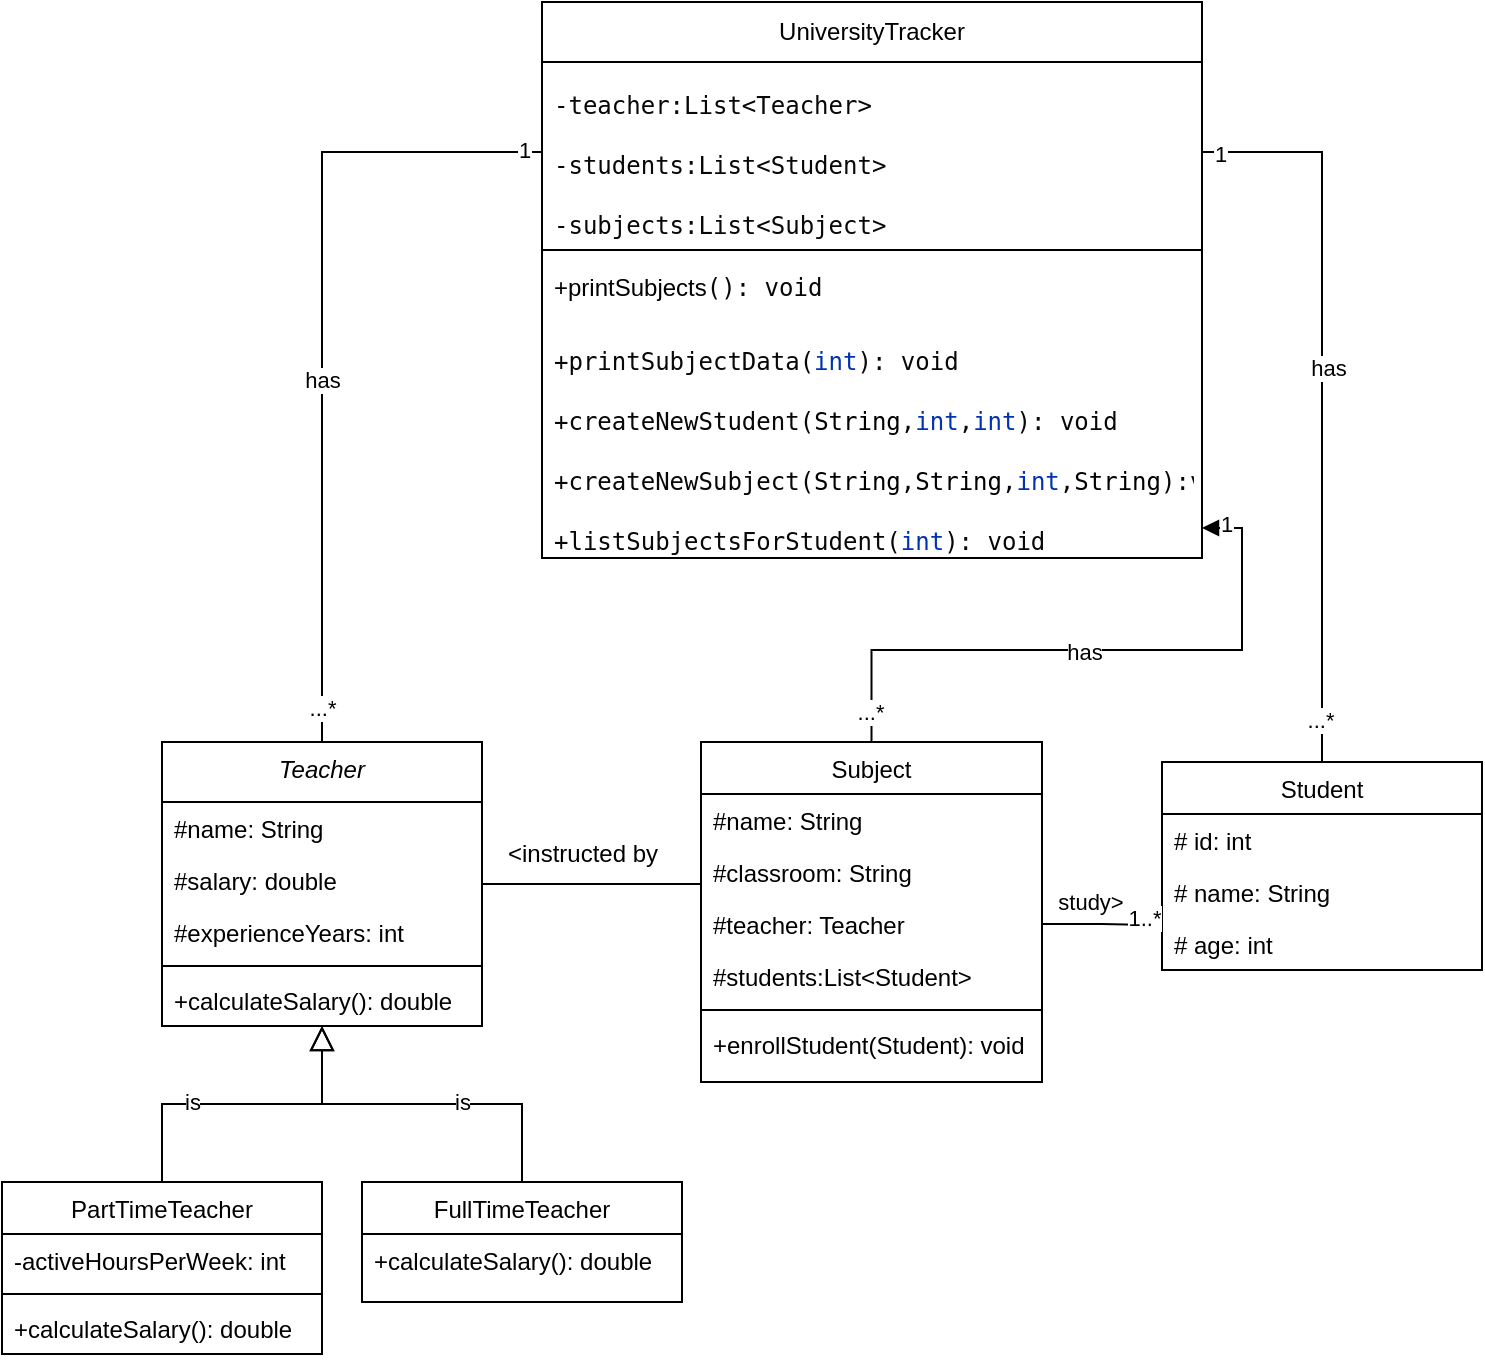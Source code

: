 <mxfile version="21.6.9" type="github">
  <diagram id="C5RBs43oDa-KdzZeNtuy" name="Page-1">
    <mxGraphModel dx="1621" dy="1593" grid="1" gridSize="10" guides="1" tooltips="1" connect="1" arrows="1" fold="1" page="1" pageScale="1" pageWidth="827" pageHeight="1169" math="0" shadow="0">
      <root>
        <mxCell id="WIyWlLk6GJQsqaUBKTNV-0" />
        <mxCell id="WIyWlLk6GJQsqaUBKTNV-1" parent="WIyWlLk6GJQsqaUBKTNV-0" />
        <mxCell id="6salKoNTIVu9IoD2NEyQ-0" style="edgeStyle=orthogonalEdgeStyle;rounded=0;orthogonalLoop=1;jettySize=auto;html=1;entryX=0;entryY=0.5;entryDx=0;entryDy=0;endArrow=none;endFill=0;" parent="WIyWlLk6GJQsqaUBKTNV-1" source="6salKoNTIVu9IoD2NEyQ-1" target="6salKoNTIVu9IoD2NEyQ-29" edge="1">
          <mxGeometry relative="1" as="geometry" />
        </mxCell>
        <mxCell id="6salKoNTIVu9IoD2NEyQ-43" value="...*" style="edgeLabel;html=1;align=center;verticalAlign=middle;resizable=0;points=[];" parent="6salKoNTIVu9IoD2NEyQ-0" vertex="1" connectable="0">
          <mxGeometry x="-0.914" y="2" relative="1" as="geometry">
            <mxPoint x="2" as="offset" />
          </mxGeometry>
        </mxCell>
        <mxCell id="6salKoNTIVu9IoD2NEyQ-44" value="1" style="edgeLabel;html=1;align=center;verticalAlign=middle;resizable=0;points=[];" parent="6salKoNTIVu9IoD2NEyQ-0" vertex="1" connectable="0">
          <mxGeometry x="0.962" y="1" relative="1" as="geometry">
            <mxPoint x="-2" as="offset" />
          </mxGeometry>
        </mxCell>
        <mxCell id="6salKoNTIVu9IoD2NEyQ-53" value="has" style="edgeLabel;html=1;align=center;verticalAlign=middle;resizable=0;points=[];" parent="6salKoNTIVu9IoD2NEyQ-0" vertex="1" connectable="0">
          <mxGeometry x="-0.104" relative="1" as="geometry">
            <mxPoint as="offset" />
          </mxGeometry>
        </mxCell>
        <mxCell id="6salKoNTIVu9IoD2NEyQ-1" value="Teacher" style="swimlane;fontStyle=2;align=center;verticalAlign=top;childLayout=stackLayout;horizontal=1;startSize=30;horizontalStack=0;resizeParent=1;resizeLast=0;collapsible=1;marginBottom=0;rounded=0;shadow=0;strokeWidth=1;" parent="WIyWlLk6GJQsqaUBKTNV-1" vertex="1">
          <mxGeometry x="40" y="100" width="160" height="142" as="geometry">
            <mxRectangle x="230" y="140" width="160" height="26" as="alternateBounds" />
          </mxGeometry>
        </mxCell>
        <mxCell id="6salKoNTIVu9IoD2NEyQ-2" value="#name: String" style="text;align=left;verticalAlign=top;spacingLeft=4;spacingRight=4;overflow=hidden;rotatable=0;points=[[0,0.5],[1,0.5]];portConstraint=eastwest;" parent="6salKoNTIVu9IoD2NEyQ-1" vertex="1">
          <mxGeometry y="30" width="160" height="26" as="geometry" />
        </mxCell>
        <mxCell id="6salKoNTIVu9IoD2NEyQ-3" value="#salary: double" style="text;align=left;verticalAlign=top;spacingLeft=4;spacingRight=4;overflow=hidden;rotatable=0;points=[[0,0.5],[1,0.5]];portConstraint=eastwest;rounded=0;shadow=0;html=0;" parent="6salKoNTIVu9IoD2NEyQ-1" vertex="1">
          <mxGeometry y="56" width="160" height="26" as="geometry" />
        </mxCell>
        <mxCell id="6salKoNTIVu9IoD2NEyQ-4" value="#experienceYears: int" style="text;align=left;verticalAlign=top;spacingLeft=4;spacingRight=4;overflow=hidden;rotatable=0;points=[[0,0.5],[1,0.5]];portConstraint=eastwest;rounded=0;shadow=0;html=0;" parent="6salKoNTIVu9IoD2NEyQ-1" vertex="1">
          <mxGeometry y="82" width="160" height="26" as="geometry" />
        </mxCell>
        <mxCell id="6salKoNTIVu9IoD2NEyQ-5" value="" style="line;html=1;strokeWidth=1;align=left;verticalAlign=middle;spacingTop=-1;spacingLeft=3;spacingRight=3;rotatable=0;labelPosition=right;points=[];portConstraint=eastwest;" parent="6salKoNTIVu9IoD2NEyQ-1" vertex="1">
          <mxGeometry y="108" width="160" height="8" as="geometry" />
        </mxCell>
        <mxCell id="6salKoNTIVu9IoD2NEyQ-6" value="+calculateSalary(): double" style="text;align=left;verticalAlign=top;spacingLeft=4;spacingRight=4;overflow=hidden;rotatable=0;points=[[0,0.5],[1,0.5]];portConstraint=eastwest;" parent="6salKoNTIVu9IoD2NEyQ-1" vertex="1">
          <mxGeometry y="116" width="160" height="26" as="geometry" />
        </mxCell>
        <mxCell id="6salKoNTIVu9IoD2NEyQ-7" value="PartTimeTeacher" style="swimlane;fontStyle=0;align=center;verticalAlign=top;childLayout=stackLayout;horizontal=1;startSize=26;horizontalStack=0;resizeParent=1;resizeLast=0;collapsible=1;marginBottom=0;rounded=0;shadow=0;strokeWidth=1;" parent="WIyWlLk6GJQsqaUBKTNV-1" vertex="1">
          <mxGeometry x="-40" y="320" width="160" height="86" as="geometry">
            <mxRectangle x="130" y="380" width="160" height="26" as="alternateBounds" />
          </mxGeometry>
        </mxCell>
        <mxCell id="6salKoNTIVu9IoD2NEyQ-8" value="-activeHoursPerWeek: int" style="text;align=left;verticalAlign=top;spacingLeft=4;spacingRight=4;overflow=hidden;rotatable=0;points=[[0,0.5],[1,0.5]];portConstraint=eastwest;" parent="6salKoNTIVu9IoD2NEyQ-7" vertex="1">
          <mxGeometry y="26" width="160" height="26" as="geometry" />
        </mxCell>
        <mxCell id="6salKoNTIVu9IoD2NEyQ-9" value="" style="line;html=1;strokeWidth=1;align=left;verticalAlign=middle;spacingTop=-1;spacingLeft=3;spacingRight=3;rotatable=0;labelPosition=right;points=[];portConstraint=eastwest;" parent="6salKoNTIVu9IoD2NEyQ-7" vertex="1">
          <mxGeometry y="52" width="160" height="8" as="geometry" />
        </mxCell>
        <mxCell id="6salKoNTIVu9IoD2NEyQ-10" value="+calculateSalary(): double" style="text;align=left;verticalAlign=top;spacingLeft=4;spacingRight=4;overflow=hidden;rotatable=0;points=[[0,0.5],[1,0.5]];portConstraint=eastwest;" parent="6salKoNTIVu9IoD2NEyQ-7" vertex="1">
          <mxGeometry y="60" width="160" height="26" as="geometry" />
        </mxCell>
        <mxCell id="6salKoNTIVu9IoD2NEyQ-11" value="" style="endArrow=block;endSize=10;endFill=0;shadow=0;strokeWidth=1;rounded=0;edgeStyle=elbowEdgeStyle;elbow=vertical;" parent="WIyWlLk6GJQsqaUBKTNV-1" source="6salKoNTIVu9IoD2NEyQ-7" target="6salKoNTIVu9IoD2NEyQ-1" edge="1">
          <mxGeometry width="160" relative="1" as="geometry">
            <mxPoint x="200" y="203" as="sourcePoint" />
            <mxPoint x="200" y="203" as="targetPoint" />
          </mxGeometry>
        </mxCell>
        <mxCell id="6salKoNTIVu9IoD2NEyQ-52" value="is" style="edgeLabel;html=1;align=center;verticalAlign=middle;resizable=0;points=[];" parent="6salKoNTIVu9IoD2NEyQ-11" vertex="1" connectable="0">
          <mxGeometry x="-0.32" y="1" relative="1" as="geometry">
            <mxPoint as="offset" />
          </mxGeometry>
        </mxCell>
        <mxCell id="6salKoNTIVu9IoD2NEyQ-12" value="FullTimeTeacher" style="swimlane;fontStyle=0;align=center;verticalAlign=top;childLayout=stackLayout;horizontal=1;startSize=26;horizontalStack=0;resizeParent=1;resizeLast=0;collapsible=1;marginBottom=0;rounded=0;shadow=0;strokeWidth=1;" parent="WIyWlLk6GJQsqaUBKTNV-1" vertex="1">
          <mxGeometry x="140" y="320" width="160" height="60" as="geometry">
            <mxRectangle x="340" y="380" width="170" height="26" as="alternateBounds" />
          </mxGeometry>
        </mxCell>
        <mxCell id="6salKoNTIVu9IoD2NEyQ-13" value="+calculateSalary(): double" style="text;align=left;verticalAlign=top;spacingLeft=4;spacingRight=4;overflow=hidden;rotatable=0;points=[[0,0.5],[1,0.5]];portConstraint=eastwest;" parent="6salKoNTIVu9IoD2NEyQ-12" vertex="1">
          <mxGeometry y="26" width="160" height="26" as="geometry" />
        </mxCell>
        <mxCell id="6salKoNTIVu9IoD2NEyQ-14" value="" style="endArrow=block;endSize=10;endFill=0;shadow=0;strokeWidth=1;rounded=0;edgeStyle=elbowEdgeStyle;elbow=vertical;" parent="WIyWlLk6GJQsqaUBKTNV-1" source="6salKoNTIVu9IoD2NEyQ-12" target="6salKoNTIVu9IoD2NEyQ-1" edge="1">
          <mxGeometry width="160" relative="1" as="geometry">
            <mxPoint x="210" y="373" as="sourcePoint" />
            <mxPoint x="310" y="271" as="targetPoint" />
          </mxGeometry>
        </mxCell>
        <mxCell id="6salKoNTIVu9IoD2NEyQ-51" value="is" style="edgeLabel;html=1;align=center;verticalAlign=middle;resizable=0;points=[];" parent="6salKoNTIVu9IoD2NEyQ-14" vertex="1" connectable="0">
          <mxGeometry x="0.559" y="3" relative="1" as="geometry">
            <mxPoint x="73" y="-1" as="offset" />
          </mxGeometry>
        </mxCell>
        <mxCell id="6salKoNTIVu9IoD2NEyQ-15" style="edgeStyle=orthogonalEdgeStyle;rounded=0;orthogonalLoop=1;jettySize=auto;html=1;entryX=1;entryY=0.5;entryDx=0;entryDy=0;endArrow=block;endFill=1;" parent="WIyWlLk6GJQsqaUBKTNV-1" source="6salKoNTIVu9IoD2NEyQ-16" target="6salKoNTIVu9IoD2NEyQ-36" edge="1">
          <mxGeometry relative="1" as="geometry" />
        </mxCell>
        <mxCell id="6salKoNTIVu9IoD2NEyQ-45" value="1" style="edgeLabel;html=1;align=center;verticalAlign=middle;resizable=0;points=[];" parent="6salKoNTIVu9IoD2NEyQ-15" vertex="1" connectable="0">
          <mxGeometry x="0.927" y="-2" relative="1" as="geometry">
            <mxPoint as="offset" />
          </mxGeometry>
        </mxCell>
        <mxCell id="6salKoNTIVu9IoD2NEyQ-46" value="...*" style="edgeLabel;html=1;align=center;verticalAlign=middle;resizable=0;points=[];" parent="6salKoNTIVu9IoD2NEyQ-15" vertex="1" connectable="0">
          <mxGeometry x="-0.905" y="1" relative="1" as="geometry">
            <mxPoint as="offset" />
          </mxGeometry>
        </mxCell>
        <mxCell id="6salKoNTIVu9IoD2NEyQ-50" value="has" style="edgeLabel;html=1;align=center;verticalAlign=middle;resizable=0;points=[];" parent="6salKoNTIVu9IoD2NEyQ-15" vertex="1" connectable="0">
          <mxGeometry x="-0.025" y="-1" relative="1" as="geometry">
            <mxPoint as="offset" />
          </mxGeometry>
        </mxCell>
        <mxCell id="6salKoNTIVu9IoD2NEyQ-16" value="Subject" style="swimlane;fontStyle=0;align=center;verticalAlign=top;childLayout=stackLayout;horizontal=1;startSize=26;horizontalStack=0;resizeParent=1;resizeLast=0;collapsible=1;marginBottom=0;rounded=0;shadow=0;strokeWidth=1;" parent="WIyWlLk6GJQsqaUBKTNV-1" vertex="1">
          <mxGeometry x="309.5" y="100" width="170.5" height="170" as="geometry">
            <mxRectangle x="550" y="140" width="160" height="26" as="alternateBounds" />
          </mxGeometry>
        </mxCell>
        <mxCell id="6salKoNTIVu9IoD2NEyQ-17" value="#name: String&#xa;" style="text;align=left;verticalAlign=top;spacingLeft=4;spacingRight=4;overflow=hidden;rotatable=0;points=[[0,0.5],[1,0.5]];portConstraint=eastwest;" parent="6salKoNTIVu9IoD2NEyQ-16" vertex="1">
          <mxGeometry y="26" width="170.5" height="26" as="geometry" />
        </mxCell>
        <mxCell id="6salKoNTIVu9IoD2NEyQ-18" value="#classroom: String" style="text;align=left;verticalAlign=top;spacingLeft=4;spacingRight=4;overflow=hidden;rotatable=0;points=[[0,0.5],[1,0.5]];portConstraint=eastwest;rounded=0;shadow=0;html=0;" parent="6salKoNTIVu9IoD2NEyQ-16" vertex="1">
          <mxGeometry y="52" width="170.5" height="26" as="geometry" />
        </mxCell>
        <mxCell id="6salKoNTIVu9IoD2NEyQ-19" value="#teacher: Teacher" style="text;align=left;verticalAlign=top;spacingLeft=4;spacingRight=4;overflow=hidden;rotatable=0;points=[[0,0.5],[1,0.5]];portConstraint=eastwest;rounded=0;shadow=0;html=0;" parent="6salKoNTIVu9IoD2NEyQ-16" vertex="1">
          <mxGeometry y="78" width="170.5" height="26" as="geometry" />
        </mxCell>
        <mxCell id="6salKoNTIVu9IoD2NEyQ-20" value="#students:List&lt;Student&gt;" style="text;align=left;verticalAlign=top;spacingLeft=4;spacingRight=4;overflow=hidden;rotatable=0;points=[[0,0.5],[1,0.5]];portConstraint=eastwest;rounded=0;shadow=0;html=0;" parent="6salKoNTIVu9IoD2NEyQ-16" vertex="1">
          <mxGeometry y="104" width="170.5" height="26" as="geometry" />
        </mxCell>
        <mxCell id="6salKoNTIVu9IoD2NEyQ-21" value="" style="line;html=1;strokeWidth=1;align=left;verticalAlign=middle;spacingTop=-1;spacingLeft=3;spacingRight=3;rotatable=0;labelPosition=right;points=[];portConstraint=eastwest;" parent="6salKoNTIVu9IoD2NEyQ-16" vertex="1">
          <mxGeometry y="130" width="170.5" height="8" as="geometry" />
        </mxCell>
        <mxCell id="6salKoNTIVu9IoD2NEyQ-22" value="+enrollStudent(Student): void" style="text;align=left;verticalAlign=top;spacingLeft=4;spacingRight=4;overflow=hidden;rotatable=0;points=[[0,0.5],[1,0.5]];portConstraint=eastwest;" parent="6salKoNTIVu9IoD2NEyQ-16" vertex="1">
          <mxGeometry y="138" width="170.5" height="26" as="geometry" />
        </mxCell>
        <mxCell id="6salKoNTIVu9IoD2NEyQ-23" value="" style="endArrow=none;shadow=0;strokeWidth=1;rounded=0;endFill=0;edgeStyle=elbowEdgeStyle;elbow=vertical;" parent="WIyWlLk6GJQsqaUBKTNV-1" source="6salKoNTIVu9IoD2NEyQ-1" target="6salKoNTIVu9IoD2NEyQ-16" edge="1">
          <mxGeometry x="0.5" y="41" relative="1" as="geometry">
            <mxPoint x="380" y="192" as="sourcePoint" />
            <mxPoint x="540" y="192" as="targetPoint" />
            <mxPoint x="-40" y="32" as="offset" />
          </mxGeometry>
        </mxCell>
        <mxCell id="6salKoNTIVu9IoD2NEyQ-26" value="&amp;lt;instructed by" style="text;html=1;resizable=0;points=[];;align=center;verticalAlign=middle;labelBackgroundColor=none;rounded=0;shadow=0;strokeWidth=1;fontSize=12;" parent="6salKoNTIVu9IoD2NEyQ-23" vertex="1" connectable="0">
          <mxGeometry x="0.5" y="49" relative="1" as="geometry">
            <mxPoint x="-32" y="34" as="offset" />
          </mxGeometry>
        </mxCell>
        <mxCell id="6salKoNTIVu9IoD2NEyQ-27" value="UniversityTracker" style="swimlane;fontStyle=0;childLayout=stackLayout;horizontal=1;startSize=30;horizontalStack=0;resizeParent=1;resizeParentMax=0;resizeLast=0;collapsible=1;marginBottom=0;whiteSpace=wrap;html=1;" parent="WIyWlLk6GJQsqaUBKTNV-1" vertex="1">
          <mxGeometry x="230" y="-270" width="330" height="278" as="geometry" />
        </mxCell>
        <mxCell id="6salKoNTIVu9IoD2NEyQ-28" value="&lt;div style=&quot;background-color: rgb(255, 255, 255);&quot;&gt;&lt;pre style=&quot;font-family: &amp;quot;JetBrains Mono&amp;quot;, monospace;&quot;&gt;&lt;font color=&quot;#080808&quot;&gt;-teacher:List&amp;lt;Teacher&lt;/font&gt;&lt;span style=&quot;color: rgb(8, 8, 8);&quot;&gt;&amp;gt;&lt;/span&gt;&lt;/pre&gt;&lt;/div&gt;" style="text;strokeColor=none;fillColor=none;align=left;verticalAlign=middle;spacingLeft=4;spacingRight=4;overflow=hidden;points=[[0,0.5],[1,0.5]];portConstraint=eastwest;rotatable=0;whiteSpace=wrap;html=1;" parent="6salKoNTIVu9IoD2NEyQ-27" vertex="1">
          <mxGeometry y="30" width="330" height="30" as="geometry" />
        </mxCell>
        <mxCell id="6salKoNTIVu9IoD2NEyQ-29" value="&lt;pre style=&quot;border-color: var(--border-color); color: rgb(8, 8, 8); font-family: &amp;quot;JetBrains Mono&amp;quot;, monospace;&quot;&gt;-students:List&amp;lt;Student&lt;span style=&quot;border-color: var(--border-color);&quot;&gt;&amp;gt;&lt;/span&gt;&lt;/pre&gt;" style="text;strokeColor=none;fillColor=none;align=left;verticalAlign=middle;spacingLeft=4;spacingRight=4;overflow=hidden;points=[[0,0.5],[1,0.5]];portConstraint=eastwest;rotatable=0;whiteSpace=wrap;html=1;" parent="6salKoNTIVu9IoD2NEyQ-27" vertex="1">
          <mxGeometry y="60" width="330" height="30" as="geometry" />
        </mxCell>
        <mxCell id="6salKoNTIVu9IoD2NEyQ-30" value="&lt;pre style=&quot;border-color: var(--border-color); color: rgb(8, 8, 8); font-family: &amp;quot;JetBrains Mono&amp;quot;, monospace;&quot;&gt;-subjects:List&amp;lt;Subject&lt;span style=&quot;border-color: var(--border-color);&quot;&gt;&amp;gt;&lt;/span&gt;&lt;/pre&gt;" style="text;strokeColor=none;fillColor=none;align=left;verticalAlign=middle;spacingLeft=4;spacingRight=4;overflow=hidden;points=[[0,0.5],[1,0.5]];portConstraint=eastwest;rotatable=0;whiteSpace=wrap;html=1;" parent="6salKoNTIVu9IoD2NEyQ-27" vertex="1">
          <mxGeometry y="90" width="330" height="30" as="geometry" />
        </mxCell>
        <mxCell id="6salKoNTIVu9IoD2NEyQ-31" value="" style="line;html=1;strokeWidth=1;align=left;verticalAlign=middle;spacingTop=-1;spacingLeft=3;spacingRight=3;rotatable=0;labelPosition=right;points=[];portConstraint=eastwest;" parent="6salKoNTIVu9IoD2NEyQ-27" vertex="1">
          <mxGeometry y="120" width="330" height="8" as="geometry" />
        </mxCell>
        <mxCell id="6salKoNTIVu9IoD2NEyQ-32" value="+printSubjects&lt;span style=&quot;font-family: &amp;quot;JetBrains Mono&amp;quot;, monospace; background-color: rgb(255, 255, 255); color: rgb(8, 8, 8);&quot;&gt;(): void&lt;br&gt;&lt;/span&gt;" style="text;align=left;verticalAlign=middle;spacingLeft=4;spacingRight=4;overflow=hidden;points=[[0,0.5],[1,0.5]];portConstraint=eastwest;rotatable=0;whiteSpace=wrap;html=1;" parent="6salKoNTIVu9IoD2NEyQ-27" vertex="1">
          <mxGeometry y="128" width="330" height="30" as="geometry" />
        </mxCell>
        <mxCell id="6salKoNTIVu9IoD2NEyQ-33" value="&lt;div style=&quot;background-color:#ffffff;color:#080808&quot;&gt;&lt;pre style=&quot;font-family:&#39;JetBrains Mono&#39;,monospace;font-size:9,8pt;&quot;&gt;+printSubjectData(&lt;span style=&quot;color:#0033b3;&quot;&gt;int&lt;/span&gt;): void&lt;/pre&gt;&lt;/div&gt;" style="text;align=left;verticalAlign=middle;spacingLeft=4;spacingRight=4;overflow=hidden;points=[[0,0.5],[1,0.5]];portConstraint=eastwest;rotatable=0;whiteSpace=wrap;html=1;" parent="6salKoNTIVu9IoD2NEyQ-27" vertex="1">
          <mxGeometry y="158" width="330" height="30" as="geometry" />
        </mxCell>
        <mxCell id="6salKoNTIVu9IoD2NEyQ-34" value="&lt;div style=&quot;background-color:#ffffff;color:#080808&quot;&gt;&lt;pre style=&quot;font-family:&#39;JetBrains Mono&#39;,monospace;font-size:9,8pt;&quot;&gt;+createNewStudent&lt;span style=&quot;&quot;&gt;(&lt;/span&gt;&lt;span style=&quot;color: rgb(0, 0, 0);&quot;&gt;String&lt;/span&gt;&lt;span style=&quot;&quot;&gt;,&lt;/span&gt;&lt;span style=&quot;color: rgb(0, 51, 179);&quot;&gt;int&lt;/span&gt;&lt;span style=&quot;&quot;&gt;,&lt;/span&gt;&lt;span style=&quot;color: rgb(0, 51, 179);&quot;&gt;int&lt;/span&gt;&lt;span style=&quot;&quot;&gt;)&lt;/span&gt;: void&lt;/pre&gt;&lt;/div&gt;" style="text;align=left;verticalAlign=middle;spacingLeft=4;spacingRight=4;overflow=hidden;points=[[0,0.5],[1,0.5]];portConstraint=eastwest;rotatable=0;whiteSpace=wrap;html=1;" parent="6salKoNTIVu9IoD2NEyQ-27" vertex="1">
          <mxGeometry y="188" width="330" height="30" as="geometry" />
        </mxCell>
        <mxCell id="6salKoNTIVu9IoD2NEyQ-35" value="&lt;div style=&quot;background-color:#ffffff;color:#080808&quot;&gt;&lt;pre style=&quot;font-family:&#39;JetBrains Mono&#39;,monospace;font-size:9,8pt;&quot;&gt;&lt;div&gt;&lt;pre style=&quot;font-family:&#39;JetBrains Mono&#39;,monospace;font-size:9,8pt;&quot;&gt;+createNewSubject(&lt;span style=&quot;color:#000000;&quot;&gt;String&lt;/span&gt;,&lt;span style=&quot;color:#000000;&quot;&gt;String&lt;/span&gt;,&lt;span style=&quot;color:#0033b3;&quot;&gt;int&lt;/span&gt;,&lt;span style=&quot;color:#000000;&quot;&gt;String&lt;/span&gt;):void&lt;/pre&gt;&lt;/div&gt;&lt;/pre&gt;&lt;/div&gt;" style="text;align=left;verticalAlign=middle;spacingLeft=4;spacingRight=4;overflow=hidden;points=[[0,0.5],[1,0.5]];portConstraint=eastwest;rotatable=0;whiteSpace=wrap;html=1;" parent="6salKoNTIVu9IoD2NEyQ-27" vertex="1">
          <mxGeometry y="218" width="330" height="30" as="geometry" />
        </mxCell>
        <mxCell id="6salKoNTIVu9IoD2NEyQ-36" value="&lt;div style=&quot;background-color:#ffffff;color:#080808&quot;&gt;&lt;pre style=&quot;font-family:&#39;JetBrains Mono&#39;,monospace;font-size:9,8pt;&quot;&gt;&lt;pre style=&quot;font-family:&#39;JetBrains Mono&#39;,monospace;font-size:9,8pt;&quot;&gt;&lt;div&gt;&lt;pre style=&quot;font-family:&#39;JetBrains Mono&#39;,monospace;font-size:9,8pt;&quot;&gt;+listSubjectsForStudent(&lt;span style=&quot;color:#0033b3;&quot;&gt;int&lt;/span&gt;): void&lt;/pre&gt;&lt;/div&gt;&lt;/pre&gt;&lt;/pre&gt;&lt;/div&gt;" style="text;align=left;verticalAlign=middle;spacingLeft=4;spacingRight=4;overflow=hidden;points=[[0,0.5],[1,0.5]];portConstraint=eastwest;rotatable=0;whiteSpace=wrap;html=1;" parent="6salKoNTIVu9IoD2NEyQ-27" vertex="1">
          <mxGeometry y="248" width="330" height="30" as="geometry" />
        </mxCell>
        <mxCell id="6salKoNTIVu9IoD2NEyQ-37" value="Student" style="swimlane;fontStyle=0;align=center;verticalAlign=top;childLayout=stackLayout;horizontal=1;startSize=26;horizontalStack=0;resizeParent=1;resizeLast=0;collapsible=1;marginBottom=0;rounded=0;shadow=0;strokeWidth=1;" parent="WIyWlLk6GJQsqaUBKTNV-1" vertex="1">
          <mxGeometry x="540" y="110" width="160" height="104" as="geometry">
            <mxRectangle x="230" y="140" width="160" height="26" as="alternateBounds" />
          </mxGeometry>
        </mxCell>
        <mxCell id="6salKoNTIVu9IoD2NEyQ-38" value="# id: int" style="text;align=left;verticalAlign=top;spacingLeft=4;spacingRight=4;overflow=hidden;rotatable=0;points=[[0,0.5],[1,0.5]];portConstraint=eastwest;" parent="6salKoNTIVu9IoD2NEyQ-37" vertex="1">
          <mxGeometry y="26" width="160" height="26" as="geometry" />
        </mxCell>
        <mxCell id="6salKoNTIVu9IoD2NEyQ-39" value="# name: String" style="text;align=left;verticalAlign=top;spacingLeft=4;spacingRight=4;overflow=hidden;rotatable=0;points=[[0,0.5],[1,0.5]];portConstraint=eastwest;rounded=0;shadow=0;html=0;" parent="6salKoNTIVu9IoD2NEyQ-37" vertex="1">
          <mxGeometry y="52" width="160" height="26" as="geometry" />
        </mxCell>
        <mxCell id="6salKoNTIVu9IoD2NEyQ-40" value="# age: int" style="text;align=left;verticalAlign=top;spacingLeft=4;spacingRight=4;overflow=hidden;rotatable=0;points=[[0,0.5],[1,0.5]];portConstraint=eastwest;rounded=0;shadow=0;html=0;" parent="6salKoNTIVu9IoD2NEyQ-37" vertex="1">
          <mxGeometry y="78" width="160" height="26" as="geometry" />
        </mxCell>
        <mxCell id="6salKoNTIVu9IoD2NEyQ-41" style="edgeStyle=orthogonalEdgeStyle;rounded=0;orthogonalLoop=1;jettySize=auto;html=1;entryX=0;entryY=0.141;entryDx=0;entryDy=0;entryPerimeter=0;startArrow=none;startFill=0;endArrow=none;endFill=0;" parent="WIyWlLk6GJQsqaUBKTNV-1" source="6salKoNTIVu9IoD2NEyQ-19" target="6salKoNTIVu9IoD2NEyQ-40" edge="1">
          <mxGeometry relative="1" as="geometry" />
        </mxCell>
        <mxCell id="6salKoNTIVu9IoD2NEyQ-54" value="1..*" style="edgeLabel;html=1;align=center;verticalAlign=middle;resizable=0;points=[];" parent="6salKoNTIVu9IoD2NEyQ-41" vertex="1" connectable="0">
          <mxGeometry x="0.807" relative="1" as="geometry">
            <mxPoint x="-4" y="-4" as="offset" />
          </mxGeometry>
        </mxCell>
        <mxCell id="6salKoNTIVu9IoD2NEyQ-55" value="study&amp;gt;" style="edgeLabel;html=1;align=center;verticalAlign=middle;resizable=0;points=[];" parent="6salKoNTIVu9IoD2NEyQ-41" vertex="1" connectable="0">
          <mxGeometry x="-0.22" y="1" relative="1" as="geometry">
            <mxPoint y="-10" as="offset" />
          </mxGeometry>
        </mxCell>
        <mxCell id="6salKoNTIVu9IoD2NEyQ-42" style="edgeStyle=orthogonalEdgeStyle;rounded=0;orthogonalLoop=1;jettySize=auto;html=1;entryX=0.5;entryY=0;entryDx=0;entryDy=0;startArrow=none;startFill=0;endArrow=none;endFill=0;" parent="WIyWlLk6GJQsqaUBKTNV-1" source="6salKoNTIVu9IoD2NEyQ-29" target="6salKoNTIVu9IoD2NEyQ-37" edge="1">
          <mxGeometry relative="1" as="geometry" />
        </mxCell>
        <mxCell id="6salKoNTIVu9IoD2NEyQ-47" value="1" style="edgeLabel;html=1;align=center;verticalAlign=middle;resizable=0;points=[];" parent="6salKoNTIVu9IoD2NEyQ-42" vertex="1" connectable="0">
          <mxGeometry x="-0.952" y="-1" relative="1" as="geometry">
            <mxPoint as="offset" />
          </mxGeometry>
        </mxCell>
        <mxCell id="6salKoNTIVu9IoD2NEyQ-48" value="...*" style="edgeLabel;html=1;align=center;verticalAlign=middle;resizable=0;points=[];" parent="6salKoNTIVu9IoD2NEyQ-42" vertex="1" connectable="0">
          <mxGeometry x="0.886" y="-1" relative="1" as="geometry">
            <mxPoint as="offset" />
          </mxGeometry>
        </mxCell>
        <mxCell id="6salKoNTIVu9IoD2NEyQ-49" value="has" style="edgeLabel;html=1;align=center;verticalAlign=middle;resizable=0;points=[];" parent="6salKoNTIVu9IoD2NEyQ-42" vertex="1" connectable="0">
          <mxGeometry x="-0.083" y="3" relative="1" as="geometry">
            <mxPoint as="offset" />
          </mxGeometry>
        </mxCell>
      </root>
    </mxGraphModel>
  </diagram>
</mxfile>
